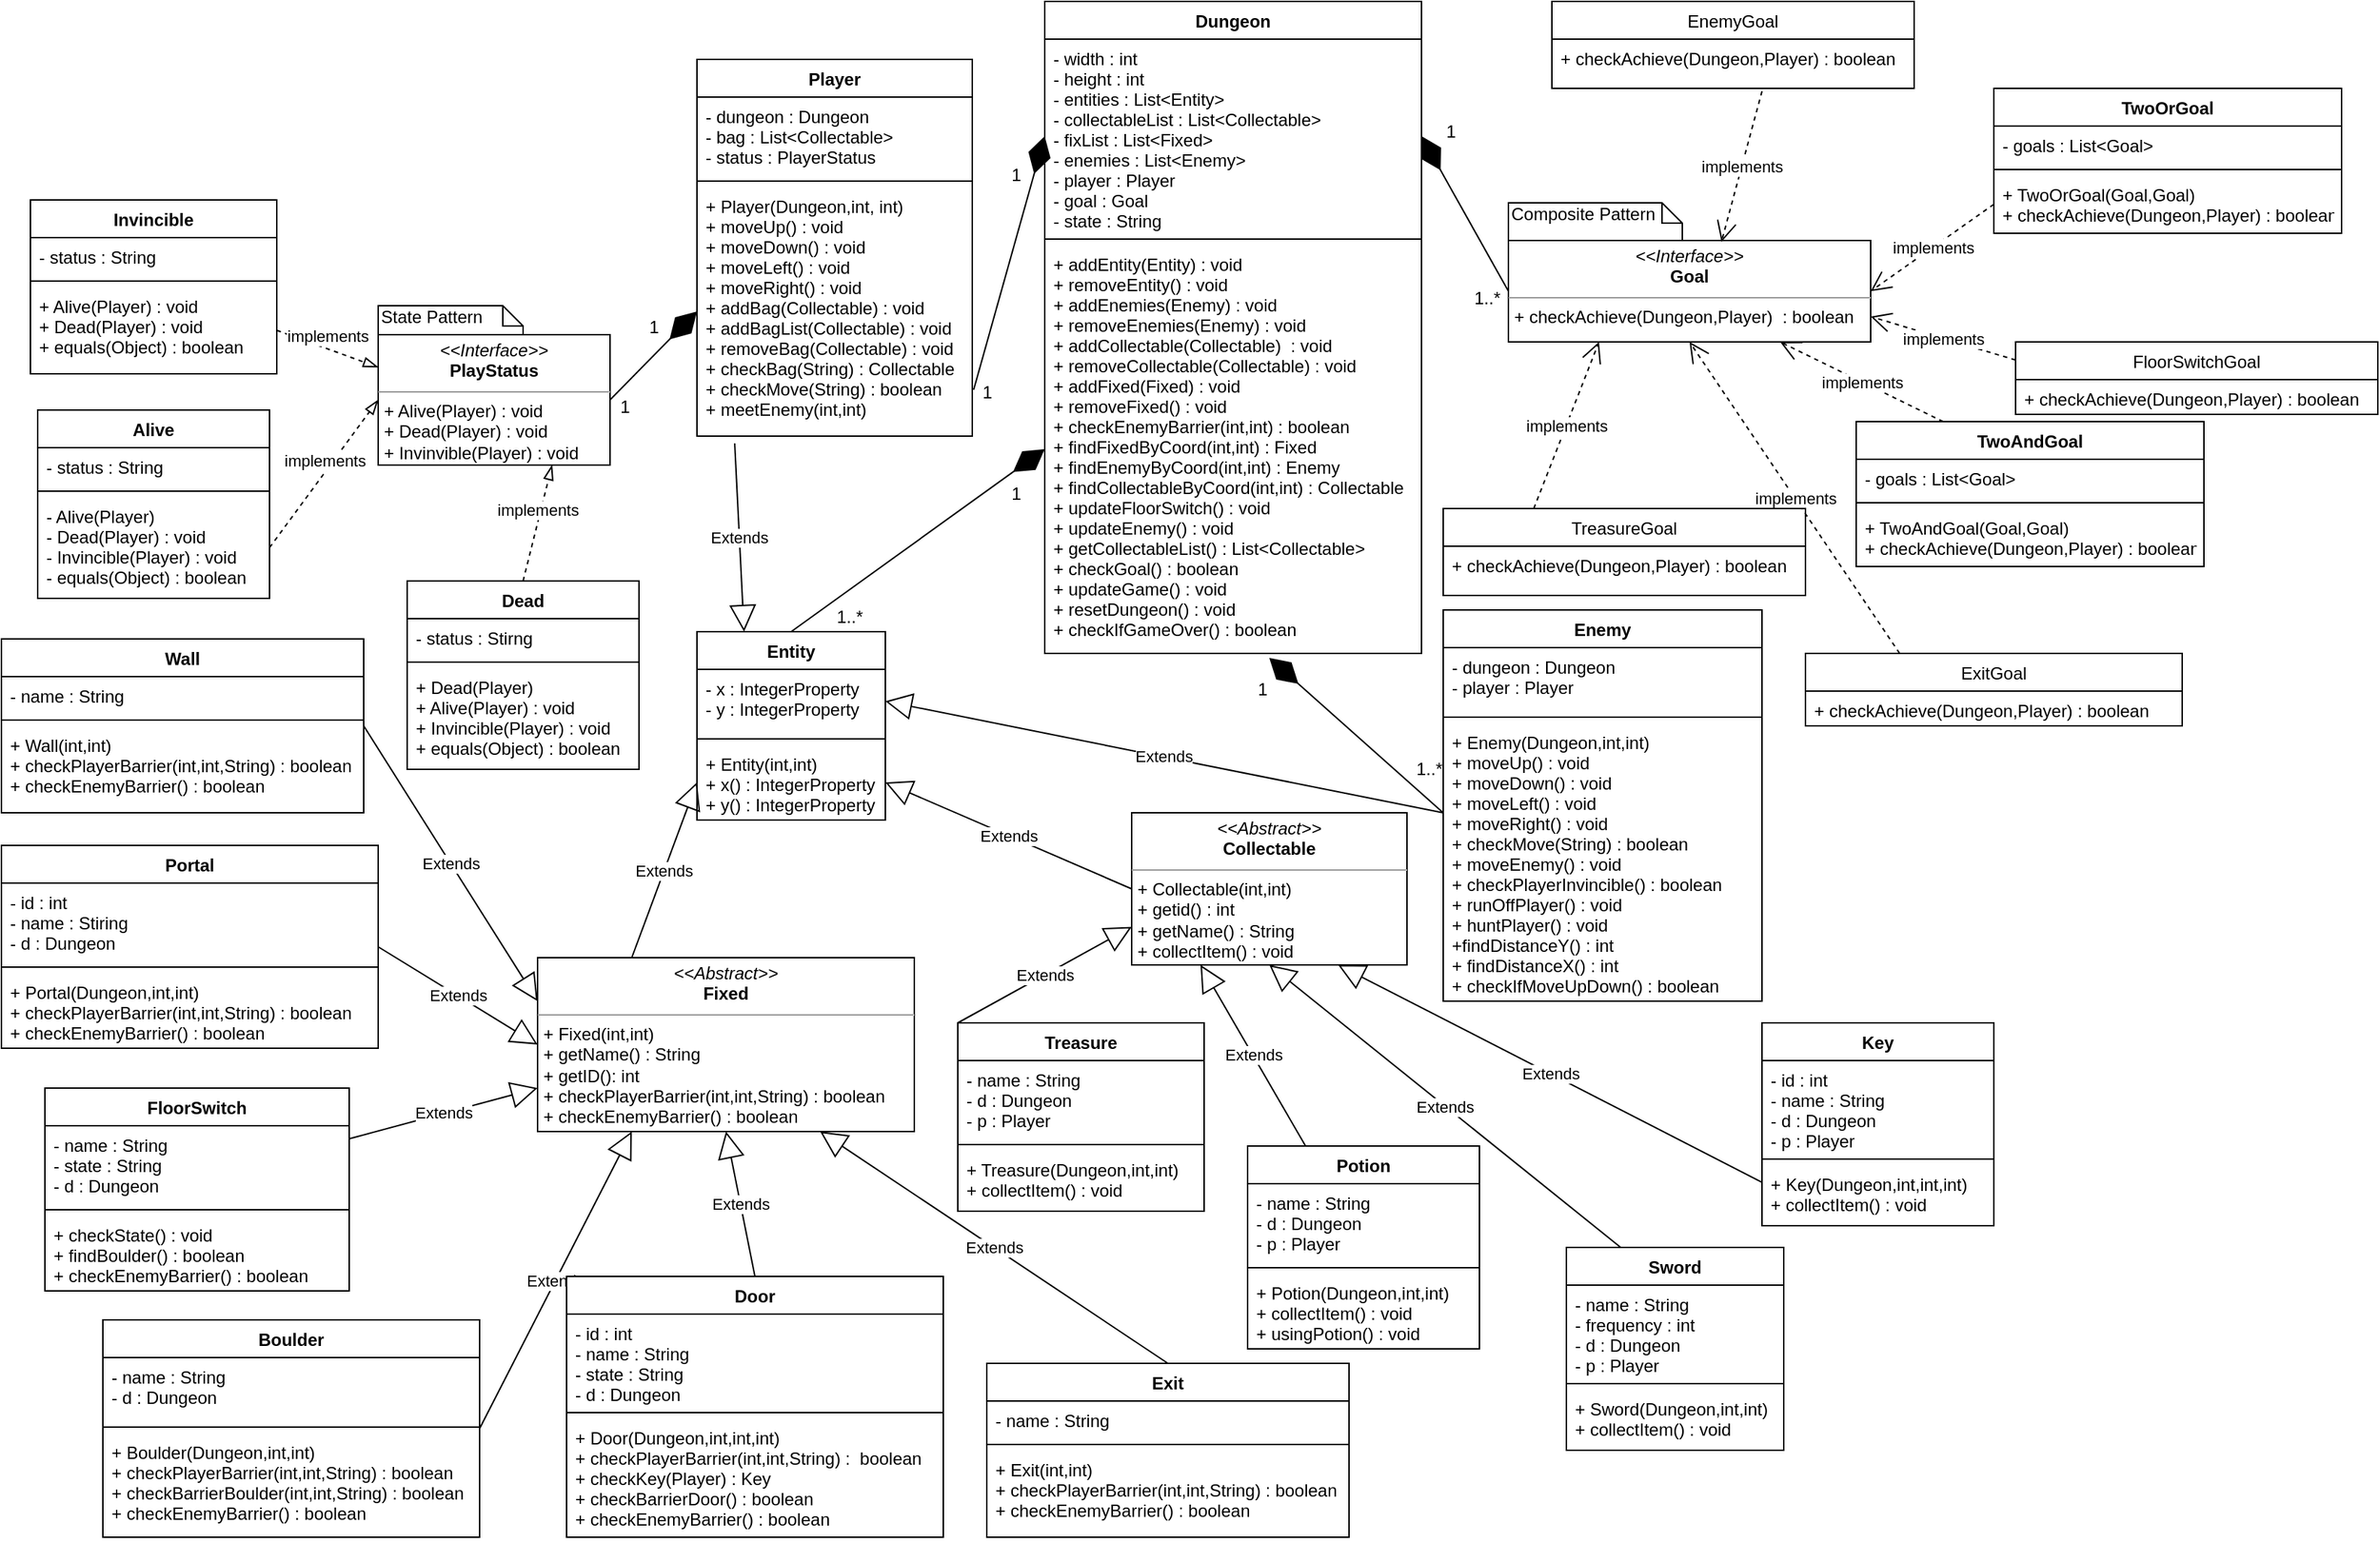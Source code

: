 <mxfile version="13.4.8" type="device"><diagram id="wga8HTRS-rmwBFhNsbyV" name="Page-1"><mxGraphModel dx="1422" dy="745" grid="1" gridSize="10" guides="1" tooltips="1" connect="1" arrows="1" fold="1" page="1" pageScale="1" pageWidth="1654" pageHeight="1169" math="0" shadow="0"><root><mxCell id="0"/><mxCell id="1" parent="0"/><mxCell id="uQ59V1skVvkDM_kCvzeg-5" value="&lt;p style=&quot;margin: 0px ; margin-top: 4px ; text-align: center&quot;&gt;&lt;i&gt;&amp;lt;&amp;lt;Interface&amp;gt;&amp;gt;&lt;/i&gt;&lt;br&gt;&lt;b&gt;PlayStatus&lt;/b&gt;&lt;/p&gt;&lt;hr size=&quot;1&quot;&gt;&lt;p style=&quot;margin: 0px ; margin-left: 4px&quot;&gt;+ Alive(Player) : void&amp;nbsp;&lt;/p&gt;&lt;p style=&quot;margin: 0px ; margin-left: 4px&quot;&gt;+ Dead(Player) : void&lt;/p&gt;&lt;p style=&quot;margin: 0px ; margin-left: 4px&quot;&gt;+ Invinvible(Player) : void&lt;/p&gt;" style="verticalAlign=top;align=left;overflow=fill;fontSize=12;fontFamily=Helvetica;html=1;" parent="1" vertex="1"><mxGeometry x="270" y="300" width="160" height="90" as="geometry"/></mxCell><mxCell id="uQ59V1skVvkDM_kCvzeg-6" value="&lt;p style=&quot;margin: 0px ; margin-top: 4px ; text-align: center&quot;&gt;&lt;i&gt;&amp;lt;&amp;lt;Abstract&amp;gt;&amp;gt;&lt;/i&gt;&lt;br&gt;&lt;b&gt;Fixed&lt;/b&gt;&lt;/p&gt;&lt;hr size=&quot;1&quot;&gt;&lt;p style=&quot;margin: 0px ; margin-left: 4px&quot;&gt;+ Fixed(int,int)&lt;br&gt;+ getName() : String&lt;/p&gt;&lt;p style=&quot;margin: 0px ; margin-left: 4px&quot;&gt;+ getID(): int&amp;nbsp;&lt;/p&gt;&lt;p style=&quot;margin: 0px ; margin-left: 4px&quot;&gt;+ checkPlayerBarrier(int,int,String) : boolean&lt;/p&gt;&lt;p style=&quot;margin: 0px ; margin-left: 4px&quot;&gt;+ checkEnemyBarrier() : boolean&lt;/p&gt;" style="verticalAlign=top;align=left;overflow=fill;fontSize=12;fontFamily=Helvetica;html=1;" parent="1" vertex="1"><mxGeometry x="380" y="730" width="260" height="120" as="geometry"/></mxCell><mxCell id="uQ59V1skVvkDM_kCvzeg-8" value="&lt;p style=&quot;margin: 0px ; margin-top: 4px ; text-align: center&quot;&gt;&lt;i&gt;&amp;lt;&amp;lt;Abstract&amp;gt;&amp;gt;&lt;/i&gt;&lt;br&gt;&lt;b&gt;Collectable&lt;/b&gt;&lt;/p&gt;&lt;hr size=&quot;1&quot;&gt;&lt;p style=&quot;margin: 0px ; margin-left: 4px&quot;&gt;+ Collectable(int,int)&amp;nbsp;&lt;/p&gt;&lt;p style=&quot;margin: 0px ; margin-left: 4px&quot;&gt;+ getid() : int&amp;nbsp;&lt;/p&gt;&lt;p style=&quot;margin: 0px ; margin-left: 4px&quot;&gt;+ getName() : String&lt;/p&gt;&lt;p style=&quot;margin: 0px ; margin-left: 4px&quot;&gt;+ collectItem() : void&lt;/p&gt;" style="verticalAlign=top;align=left;overflow=fill;fontSize=12;fontFamily=Helvetica;html=1;" parent="1" vertex="1"><mxGeometry x="790" y="630" width="190" height="105" as="geometry"/></mxCell><mxCell id="uQ59V1skVvkDM_kCvzeg-70" value="&lt;p style=&quot;margin: 0px ; margin-top: 4px ; text-align: center&quot;&gt;&lt;i&gt;&amp;lt;&amp;lt;Interface&amp;gt;&amp;gt;&lt;/i&gt;&lt;br&gt;&lt;b&gt;Goal&lt;/b&gt;&lt;/p&gt;&lt;hr size=&quot;1&quot;&gt;&lt;p style=&quot;margin: 0px ; margin-left: 4px&quot;&gt;+ checkAchieve(Dungeon,Player)&amp;nbsp; : boolean&lt;br&gt;&lt;/p&gt;" style="verticalAlign=top;align=left;overflow=fill;fontSize=12;fontFamily=Helvetica;html=1;" parent="1" vertex="1"><mxGeometry x="1050" y="235" width="250" height="70" as="geometry"/></mxCell><mxCell id="zWnTrYrnP1M-1yX1LVOP-6" value="Extends" style="endArrow=block;endSize=16;endFill=0;html=1;shadow=0;exitX=0.25;exitY=0;exitDx=0;exitDy=0;entryX=0.5;entryY=1;entryDx=0;entryDy=0;" edge="1" parent="1" source="uQ59V1skVvkDM_kCvzeg-91" target="uQ59V1skVvkDM_kCvzeg-8"><mxGeometry width="160" relative="1" as="geometry"><mxPoint x="1060" y="550" as="sourcePoint"/><mxPoint x="1220" y="550" as="targetPoint"/></mxGeometry></mxCell><mxCell id="zWnTrYrnP1M-1yX1LVOP-7" value="Extends" style="endArrow=block;endSize=16;endFill=0;html=1;shadow=0;exitX=0.25;exitY=0;exitDx=0;exitDy=0;entryX=0.25;entryY=1;entryDx=0;entryDy=0;" edge="1" parent="1" source="uQ59V1skVvkDM_kCvzeg-87" target="uQ59V1skVvkDM_kCvzeg-8"><mxGeometry width="160" relative="1" as="geometry"><mxPoint x="1330" y="628" as="sourcePoint"/><mxPoint x="1140" y="696.25" as="targetPoint"/></mxGeometry></mxCell><mxCell id="zWnTrYrnP1M-1yX1LVOP-9" value="Extends" style="endArrow=block;endSize=16;endFill=0;html=1;shadow=0;exitX=0;exitY=0;exitDx=0;exitDy=0;entryX=0;entryY=0.75;entryDx=0;entryDy=0;" edge="1" parent="1" source="uQ59V1skVvkDM_kCvzeg-95" target="uQ59V1skVvkDM_kCvzeg-8"><mxGeometry width="160" relative="1" as="geometry"><mxPoint x="1340" y="638" as="sourcePoint"/><mxPoint x="1150" y="706.25" as="targetPoint"/></mxGeometry></mxCell><mxCell id="zWnTrYrnP1M-1yX1LVOP-10" value="Extends" style="endArrow=block;endSize=16;endFill=0;html=1;shadow=0;exitX=0;exitY=0.286;exitDx=0;exitDy=0;entryX=0.75;entryY=1;entryDx=0;entryDy=0;exitPerimeter=0;" edge="1" parent="1" source="zWnTrYrnP1M-1yX1LVOP-54" target="uQ59V1skVvkDM_kCvzeg-8"><mxGeometry width="160" relative="1" as="geometry"><mxPoint x="1340" y="846" as="sourcePoint"/><mxPoint x="1160" y="716.25" as="targetPoint"/></mxGeometry></mxCell><mxCell id="zWnTrYrnP1M-1yX1LVOP-11" value="Extends" style="endArrow=block;endSize=16;endFill=0;html=1;shadow=0;exitX=0;exitY=0.5;exitDx=0;exitDy=0;entryX=1;entryY=0.5;entryDx=0;entryDy=0;" edge="1" parent="1" source="uQ59V1skVvkDM_kCvzeg-8" target="uQ59V1skVvkDM_kCvzeg-52"><mxGeometry width="160" relative="1" as="geometry"><mxPoint x="1055" y="668" as="sourcePoint"/><mxPoint x="865" y="736.25" as="targetPoint"/></mxGeometry></mxCell><mxCell id="zWnTrYrnP1M-1yX1LVOP-12" value="Extends" style="endArrow=block;endSize=16;endFill=0;html=1;shadow=0;exitX=1;exitY=0.5;exitDx=0;exitDy=0;entryX=0;entryY=0.25;entryDx=0;entryDy=0;" edge="1" parent="1" source="uQ59V1skVvkDM_kCvzeg-115" target="uQ59V1skVvkDM_kCvzeg-6"><mxGeometry width="160" relative="1" as="geometry"><mxPoint x="600" y="715" as="sourcePoint"/><mxPoint x="410" y="783.25" as="targetPoint"/></mxGeometry></mxCell><mxCell id="zWnTrYrnP1M-1yX1LVOP-13" value="Extends" style="endArrow=block;endSize=16;endFill=0;html=1;shadow=0;exitX=1;exitY=0.5;exitDx=0;exitDy=0;entryX=0;entryY=0.5;entryDx=0;entryDy=0;" edge="1" parent="1" source="uQ59V1skVvkDM_kCvzeg-83" target="uQ59V1skVvkDM_kCvzeg-6"><mxGeometry width="160" relative="1" as="geometry"><mxPoint x="610" y="725" as="sourcePoint"/><mxPoint x="420" y="793.25" as="targetPoint"/></mxGeometry></mxCell><mxCell id="zWnTrYrnP1M-1yX1LVOP-16" value="Extends" style="endArrow=block;endSize=16;endFill=0;html=1;shadow=0;entryX=0;entryY=0.75;entryDx=0;entryDy=0;exitX=1;exitY=0.25;exitDx=0;exitDy=0;" edge="1" parent="1" source="uQ59V1skVvkDM_kCvzeg-61" target="uQ59V1skVvkDM_kCvzeg-6"><mxGeometry width="160" relative="1" as="geometry"><mxPoint x="110" y="957" as="sourcePoint"/><mxPoint x="270" y="957" as="targetPoint"/></mxGeometry></mxCell><mxCell id="zWnTrYrnP1M-1yX1LVOP-18" value="Extends" style="endArrow=block;endSize=16;endFill=0;html=1;shadow=0;entryX=0.25;entryY=1;entryDx=0;entryDy=0;exitX=1;exitY=0.5;exitDx=0;exitDy=0;" edge="1" parent="1" source="uQ59V1skVvkDM_kCvzeg-25" target="uQ59V1skVvkDM_kCvzeg-6"><mxGeometry width="160" relative="1" as="geometry"><mxPoint x="250" y="877" as="sourcePoint"/><mxPoint x="410" y="877" as="targetPoint"/></mxGeometry></mxCell><mxCell id="zWnTrYrnP1M-1yX1LVOP-19" value="Extends" style="endArrow=block;endSize=16;endFill=0;html=1;shadow=0;entryX=0.5;entryY=1;entryDx=0;entryDy=0;exitX=0.5;exitY=0;exitDx=0;exitDy=0;" edge="1" parent="1" source="uQ59V1skVvkDM_kCvzeg-33" target="uQ59V1skVvkDM_kCvzeg-6"><mxGeometry width="160" relative="1" as="geometry"><mxPoint x="390" y="847" as="sourcePoint"/><mxPoint x="550" y="847" as="targetPoint"/></mxGeometry></mxCell><mxCell id="zWnTrYrnP1M-1yX1LVOP-20" value="Extends" style="endArrow=block;endSize=16;endFill=0;html=1;shadow=0;entryX=0;entryY=0.5;entryDx=0;entryDy=0;exitX=0.25;exitY=0;exitDx=0;exitDy=0;" edge="1" parent="1" source="uQ59V1skVvkDM_kCvzeg-6" target="uQ59V1skVvkDM_kCvzeg-52"><mxGeometry width="160" relative="1" as="geometry"><mxPoint x="600" y="900" as="sourcePoint"/><mxPoint x="760" y="900" as="targetPoint"/></mxGeometry></mxCell><mxCell id="zWnTrYrnP1M-1yX1LVOP-21" value="Extends" style="endArrow=block;endSize=16;endFill=0;html=1;shadow=0;entryX=0.25;entryY=0;entryDx=0;entryDy=0;exitX=0.137;exitY=1.029;exitDx=0;exitDy=0;exitPerimeter=0;" edge="1" parent="1" source="zWnTrYrnP1M-1yX1LVOP-48" target="uQ59V1skVvkDM_kCvzeg-49"><mxGeometry width="160" relative="1" as="geometry"><mxPoint x="850" y="288" as="sourcePoint"/><mxPoint x="690" y="922.5" as="targetPoint"/></mxGeometry></mxCell><mxCell id="zWnTrYrnP1M-1yX1LVOP-22" value="Extends" style="endArrow=block;endSize=16;endFill=0;html=1;shadow=0;entryX=1;entryY=0.5;entryDx=0;entryDy=0;exitX=0;exitY=0.323;exitDx=0;exitDy=0;exitPerimeter=0;" edge="1" parent="1" source="uQ59V1skVvkDM_kCvzeg-40" target="uQ59V1skVvkDM_kCvzeg-50"><mxGeometry width="160" relative="1" as="geometry"><mxPoint x="810" y="560" as="sourcePoint"/><mxPoint x="970" y="560" as="targetPoint"/></mxGeometry></mxCell><mxCell id="zWnTrYrnP1M-1yX1LVOP-24" value="Extends" style="endArrow=block;endSize=16;endFill=0;html=1;shadow=0;entryX=0.75;entryY=1;entryDx=0;entryDy=0;exitX=0.5;exitY=0;exitDx=0;exitDy=0;" edge="1" parent="1" source="zWnTrYrnP1M-1yX1LVOP-41" target="uQ59V1skVvkDM_kCvzeg-6"><mxGeometry width="160" relative="1" as="geometry"><mxPoint x="570" y="900" as="sourcePoint"/><mxPoint x="650" y="890" as="targetPoint"/></mxGeometry></mxCell><mxCell id="zWnTrYrnP1M-1yX1LVOP-25" value="" style="endArrow=diamondThin;endFill=1;endSize=24;html=1;shadow=0;entryX=0;entryY=0.5;entryDx=0;entryDy=0;exitX=0.5;exitY=0;exitDx=0;exitDy=0;" edge="1" parent="1" source="uQ59V1skVvkDM_kCvzeg-49" target="uQ59V1skVvkDM_kCvzeg-16"><mxGeometry width="160" relative="1" as="geometry"><mxPoint x="884.54" y="280.304" as="sourcePoint"/><mxPoint x="610" y="540" as="targetPoint"/></mxGeometry></mxCell><mxCell id="zWnTrYrnP1M-1yX1LVOP-27" value="implements" style="html=1;verticalAlign=bottom;endArrow=blockThin;dashed=1;endSize=8;shadow=0;exitX=1;exitY=0.5;exitDx=0;exitDy=0;entryX=0;entryY=0.25;entryDx=0;entryDy=0;endFill=0;" edge="1" parent="1" source="uQ59V1skVvkDM_kCvzeg-74" target="uQ59V1skVvkDM_kCvzeg-5"><mxGeometry relative="1" as="geometry"><mxPoint x="600" y="602" as="sourcePoint"/><mxPoint x="520" y="602" as="targetPoint"/></mxGeometry></mxCell><mxCell id="zWnTrYrnP1M-1yX1LVOP-28" value="implements" style="html=1;verticalAlign=bottom;endArrow=blockThin;dashed=1;endSize=8;shadow=0;entryX=0.75;entryY=1;entryDx=0;entryDy=0;exitX=0.5;exitY=0;exitDx=0;exitDy=0;endFill=0;" edge="1" parent="1" source="uQ59V1skVvkDM_kCvzeg-29" target="uQ59V1skVvkDM_kCvzeg-5"><mxGeometry relative="1" as="geometry"><mxPoint x="500" y="572" as="sourcePoint"/><mxPoint x="520" y="399.5" as="targetPoint"/></mxGeometry></mxCell><mxCell id="zWnTrYrnP1M-1yX1LVOP-29" value="implements" style="html=1;verticalAlign=bottom;endArrow=blockThin;dashed=1;endSize=8;shadow=0;exitX=1;exitY=0.5;exitDx=0;exitDy=0;entryX=0;entryY=0.5;entryDx=0;entryDy=0;endFill=0;" edge="1" parent="1" source="uQ59V1skVvkDM_kCvzeg-20" target="uQ59V1skVvkDM_kCvzeg-5"><mxGeometry relative="1" as="geometry"><mxPoint x="620" y="531" as="sourcePoint"/><mxPoint x="530" y="409.5" as="targetPoint"/></mxGeometry></mxCell><mxCell id="zWnTrYrnP1M-1yX1LVOP-33" value="Composite Pattern" style="shape=note;whiteSpace=wrap;html=1;size=14;verticalAlign=top;align=left;spacingTop=-6;" vertex="1" parent="1"><mxGeometry x="1050" y="209" width="120" height="26" as="geometry"/></mxCell><mxCell id="zWnTrYrnP1M-1yX1LVOP-34" value="State Pattern" style="shape=note;whiteSpace=wrap;html=1;size=14;verticalAlign=top;align=left;spacingTop=-6;" vertex="1" parent="1"><mxGeometry x="270" y="280" width="100" height="20" as="geometry"/></mxCell><mxCell id="zWnTrYrnP1M-1yX1LVOP-35" value="implements" style="endArrow=open;endSize=12;dashed=1;html=1;shadow=0;entryX=0.25;entryY=1;entryDx=0;entryDy=0;exitX=0.25;exitY=0;exitDx=0;exitDy=0;" edge="1" parent="1" source="uQ59V1skVvkDM_kCvzeg-103" target="uQ59V1skVvkDM_kCvzeg-70"><mxGeometry width="160" relative="1" as="geometry"><mxPoint x="990" y="346" as="sourcePoint"/><mxPoint x="1150" y="346" as="targetPoint"/></mxGeometry></mxCell><mxCell id="zWnTrYrnP1M-1yX1LVOP-36" value="implements" style="endArrow=open;endSize=12;dashed=1;html=1;shadow=0;exitX=0.25;exitY=0;exitDx=0;exitDy=0;entryX=0.75;entryY=1;entryDx=0;entryDy=0;" edge="1" parent="1" source="uQ59V1skVvkDM_kCvzeg-107" target="uQ59V1skVvkDM_kCvzeg-70"><mxGeometry width="160" relative="1" as="geometry"><mxPoint x="1212.5" y="406" as="sourcePoint"/><mxPoint x="1390" y="450" as="targetPoint"/></mxGeometry></mxCell><mxCell id="zWnTrYrnP1M-1yX1LVOP-37" value="implements" style="endArrow=open;endSize=12;dashed=1;html=1;shadow=0;entryX=0.588;entryY=0.014;entryDx=0;entryDy=0;exitX=0.58;exitY=1.059;exitDx=0;exitDy=0;exitPerimeter=0;entryPerimeter=0;" edge="1" parent="1" source="uQ59V1skVvkDM_kCvzeg-46" target="uQ59V1skVvkDM_kCvzeg-70"><mxGeometry width="160" relative="1" as="geometry"><mxPoint x="1222.5" y="416" as="sourcePoint"/><mxPoint x="1290" y="318.5" as="targetPoint"/></mxGeometry></mxCell><mxCell id="zWnTrYrnP1M-1yX1LVOP-38" value="implements" style="endArrow=open;endSize=12;dashed=1;html=1;shadow=0;entryX=0.5;entryY=1;entryDx=0;entryDy=0;exitX=0.25;exitY=0;exitDx=0;exitDy=0;" edge="1" parent="1" source="uQ59V1skVvkDM_kCvzeg-57" target="uQ59V1skVvkDM_kCvzeg-70"><mxGeometry width="160" relative="1" as="geometry"><mxPoint x="1232.5" y="426" as="sourcePoint"/><mxPoint x="1300" y="328.5" as="targetPoint"/></mxGeometry></mxCell><mxCell id="zWnTrYrnP1M-1yX1LVOP-39" value="implements" style="endArrow=open;endSize=12;dashed=1;html=1;shadow=0;entryX=1;entryY=0.75;entryDx=0;entryDy=0;exitX=0;exitY=0.25;exitDx=0;exitDy=0;" edge="1" parent="1" source="uQ59V1skVvkDM_kCvzeg-65" target="uQ59V1skVvkDM_kCvzeg-70"><mxGeometry width="160" relative="1" as="geometry"><mxPoint x="1620" y="456" as="sourcePoint"/><mxPoint x="1530" y="326" as="targetPoint"/></mxGeometry></mxCell><mxCell id="zWnTrYrnP1M-1yX1LVOP-40" value="implements" style="endArrow=open;endSize=12;dashed=1;html=1;shadow=0;entryX=1;entryY=0.5;entryDx=0;entryDy=0;exitX=0;exitY=0.5;exitDx=0;exitDy=0;" edge="1" parent="1" source="uQ59V1skVvkDM_kCvzeg-114" target="uQ59V1skVvkDM_kCvzeg-70"><mxGeometry width="160" relative="1" as="geometry"><mxPoint x="1630" y="466" as="sourcePoint"/><mxPoint x="1540" y="336" as="targetPoint"/></mxGeometry></mxCell><mxCell id="zWnTrYrnP1M-1yX1LVOP-49" value="" style="endArrow=diamondThin;endFill=1;endSize=24;html=1;shadow=0;exitX=1;exitY=0.5;exitDx=0;exitDy=0;entryX=0;entryY=0.5;entryDx=0;entryDy=0;" edge="1" parent="1" source="uQ59V1skVvkDM_kCvzeg-5" target="zWnTrYrnP1M-1yX1LVOP-48"><mxGeometry width="160" relative="1" as="geometry"><mxPoint x="590" y="420" as="sourcePoint"/><mxPoint x="750" y="420" as="targetPoint"/></mxGeometry></mxCell><mxCell id="2" value="1" style="text;html=1;align=center;verticalAlign=middle;resizable=0;points=[];autosize=1;" vertex="1" parent="1"><mxGeometry x="430" y="340" width="20" height="20" as="geometry"/></mxCell><mxCell id="zWnTrYrnP1M-1yX1LVOP-50" value="1" style="text;html=1;align=center;verticalAlign=middle;resizable=0;points=[];autosize=1;" vertex="1" parent="1"><mxGeometry x="450" y="285" width="20" height="20" as="geometry"/></mxCell><mxCell id="zWnTrYrnP1M-1yX1LVOP-55" value="1" style="text;html=1;align=center;verticalAlign=middle;resizable=0;points=[];autosize=1;" vertex="1" parent="1"><mxGeometry x="700" y="400" width="20" height="20" as="geometry"/></mxCell><mxCell id="zWnTrYrnP1M-1yX1LVOP-56" value="1..*" style="text;html=1;align=center;verticalAlign=middle;resizable=0;points=[];autosize=1;" vertex="1" parent="1"><mxGeometry x="580" y="485" width="30" height="20" as="geometry"/></mxCell><mxCell id="zWnTrYrnP1M-1yX1LVOP-57" value="" style="endArrow=diamondThin;endFill=1;endSize=24;html=1;shadow=0;exitX=1.005;exitY=0.814;exitDx=0;exitDy=0;exitPerimeter=0;entryX=0;entryY=0.5;entryDx=0;entryDy=0;" edge="1" parent="1" source="zWnTrYrnP1M-1yX1LVOP-48" target="uQ59V1skVvkDM_kCvzeg-14"><mxGeometry width="160" relative="1" as="geometry"><mxPoint x="610" y="250" as="sourcePoint"/><mxPoint x="770" y="250" as="targetPoint"/></mxGeometry></mxCell><mxCell id="zWnTrYrnP1M-1yX1LVOP-58" value="1" style="text;html=1;align=center;verticalAlign=middle;resizable=0;points=[];autosize=1;" vertex="1" parent="1"><mxGeometry x="680" y="330" width="20" height="20" as="geometry"/></mxCell><mxCell id="zWnTrYrnP1M-1yX1LVOP-59" value="1" style="text;html=1;align=center;verticalAlign=middle;resizable=0;points=[];autosize=1;" vertex="1" parent="1"><mxGeometry x="700" y="180" width="20" height="20" as="geometry"/></mxCell><mxCell id="zWnTrYrnP1M-1yX1LVOP-60" value="" style="endArrow=diamondThin;endFill=1;endSize=24;html=1;shadow=0;exitX=0;exitY=0.323;exitDx=0;exitDy=0;exitPerimeter=0;entryX=0.596;entryY=1.011;entryDx=0;entryDy=0;entryPerimeter=0;" edge="1" parent="1" source="uQ59V1skVvkDM_kCvzeg-40" target="uQ59V1skVvkDM_kCvzeg-16"><mxGeometry width="160" relative="1" as="geometry"><mxPoint x="610" y="350" as="sourcePoint"/><mxPoint x="770" y="350" as="targetPoint"/></mxGeometry></mxCell><mxCell id="zWnTrYrnP1M-1yX1LVOP-61" value="1" style="text;html=1;align=center;verticalAlign=middle;resizable=0;points=[];autosize=1;" vertex="1" parent="1"><mxGeometry x="870" y="535" width="20" height="20" as="geometry"/></mxCell><mxCell id="zWnTrYrnP1M-1yX1LVOP-62" value="1..*" style="text;html=1;align=center;verticalAlign=middle;resizable=0;points=[];autosize=1;" vertex="1" parent="1"><mxGeometry x="980" y="590" width="30" height="20" as="geometry"/></mxCell><mxCell id="zWnTrYrnP1M-1yX1LVOP-63" value="" style="endArrow=diamondThin;endFill=1;endSize=24;html=1;shadow=0;exitX=0;exitY=0.5;exitDx=0;exitDy=0;entryX=1;entryY=0.5;entryDx=0;entryDy=0;" edge="1" parent="1" source="uQ59V1skVvkDM_kCvzeg-70" target="uQ59V1skVvkDM_kCvzeg-14"><mxGeometry width="160" relative="1" as="geometry"><mxPoint x="1020" y="350" as="sourcePoint"/><mxPoint x="1180" y="350" as="targetPoint"/></mxGeometry></mxCell><mxCell id="zWnTrYrnP1M-1yX1LVOP-64" value="1" style="text;html=1;align=center;verticalAlign=middle;resizable=0;points=[];autosize=1;" vertex="1" parent="1"><mxGeometry x="1000" y="150" width="20" height="20" as="geometry"/></mxCell><mxCell id="zWnTrYrnP1M-1yX1LVOP-65" value="1..*" style="text;html=1;align=center;verticalAlign=middle;resizable=0;points=[];autosize=1;" vertex="1" parent="1"><mxGeometry x="1020" y="265" width="30" height="20" as="geometry"/></mxCell><mxCell id="uQ59V1skVvkDM_kCvzeg-33" value="Door" style="swimlane;fontStyle=1;align=center;verticalAlign=top;childLayout=stackLayout;horizontal=1;startSize=26;horizontalStack=0;resizeParent=1;resizeParentMax=0;resizeLast=0;collapsible=1;marginBottom=0;" parent="1" vertex="1"><mxGeometry x="400" y="950" width="260" height="180" as="geometry"><mxRectangle x="60" y="722" width="60" height="26" as="alternateBounds"/></mxGeometry></mxCell><mxCell id="uQ59V1skVvkDM_kCvzeg-34" value="- id : int &#10;- name : String&#10;- state : String&#10;- d : Dungeon" style="text;strokeColor=none;fillColor=none;align=left;verticalAlign=top;spacingLeft=4;spacingRight=4;overflow=hidden;rotatable=0;points=[[0,0.5],[1,0.5]];portConstraint=eastwest;" parent="uQ59V1skVvkDM_kCvzeg-33" vertex="1"><mxGeometry y="26" width="260" height="64" as="geometry"/></mxCell><mxCell id="uQ59V1skVvkDM_kCvzeg-35" value="" style="line;strokeWidth=1;fillColor=none;align=left;verticalAlign=middle;spacingTop=-1;spacingLeft=3;spacingRight=3;rotatable=0;labelPosition=right;points=[];portConstraint=eastwest;" parent="uQ59V1skVvkDM_kCvzeg-33" vertex="1"><mxGeometry y="90" width="260" height="8" as="geometry"/></mxCell><mxCell id="uQ59V1skVvkDM_kCvzeg-36" value="+ Door(Dungeon,int,int,int)&#10;+ checkPlayerBarrier(int,int,String) :  boolean&#10;+ checkKey(Player) : Key&#10;+ checkBarrierDoor() : boolean&#10;+ checkEnemyBarrier() : boolean" style="text;strokeColor=none;fillColor=none;align=left;verticalAlign=top;spacingLeft=4;spacingRight=4;overflow=hidden;rotatable=0;points=[[0,0.5],[1,0.5]];portConstraint=eastwest;" parent="uQ59V1skVvkDM_kCvzeg-33" vertex="1"><mxGeometry y="98" width="260" height="82" as="geometry"/></mxCell><mxCell id="zWnTrYrnP1M-1yX1LVOP-41" value="Exit" style="swimlane;fontStyle=1;align=center;verticalAlign=top;childLayout=stackLayout;horizontal=1;startSize=26;horizontalStack=0;resizeParent=1;resizeParentMax=0;resizeLast=0;collapsible=1;marginBottom=0;" vertex="1" parent="1"><mxGeometry x="690" y="1010" width="250" height="120" as="geometry"/></mxCell><mxCell id="zWnTrYrnP1M-1yX1LVOP-42" value="- name : String" style="text;strokeColor=none;fillColor=none;align=left;verticalAlign=top;spacingLeft=4;spacingRight=4;overflow=hidden;rotatable=0;points=[[0,0.5],[1,0.5]];portConstraint=eastwest;" vertex="1" parent="zWnTrYrnP1M-1yX1LVOP-41"><mxGeometry y="26" width="250" height="26" as="geometry"/></mxCell><mxCell id="zWnTrYrnP1M-1yX1LVOP-43" value="" style="line;strokeWidth=1;fillColor=none;align=left;verticalAlign=middle;spacingTop=-1;spacingLeft=3;spacingRight=3;rotatable=0;labelPosition=right;points=[];portConstraint=eastwest;" vertex="1" parent="zWnTrYrnP1M-1yX1LVOP-41"><mxGeometry y="52" width="250" height="8" as="geometry"/></mxCell><mxCell id="zWnTrYrnP1M-1yX1LVOP-44" value="+ Exit(int,int)&#10;+ checkPlayerBarrier(int,int,String) : boolean&#10;+ checkEnemyBarrier() : boolean" style="text;strokeColor=none;fillColor=none;align=left;verticalAlign=top;spacingLeft=4;spacingRight=4;overflow=hidden;rotatable=0;points=[[0,0.5],[1,0.5]];portConstraint=eastwest;" vertex="1" parent="zWnTrYrnP1M-1yX1LVOP-41"><mxGeometry y="60" width="250" height="60" as="geometry"/></mxCell><mxCell id="uQ59V1skVvkDM_kCvzeg-25" value="Boulder" style="swimlane;fontStyle=1;align=center;verticalAlign=top;childLayout=stackLayout;horizontal=1;startSize=26;horizontalStack=0;resizeParent=1;resizeParentMax=0;resizeLast=0;collapsible=1;marginBottom=0;" parent="1" vertex="1"><mxGeometry x="80" y="980" width="260" height="150" as="geometry"><mxRectangle x="10" y="656.5" width="80" height="26" as="alternateBounds"/></mxGeometry></mxCell><mxCell id="uQ59V1skVvkDM_kCvzeg-26" value="- name : String&#10;- d : Dungeon" style="text;strokeColor=none;fillColor=none;align=left;verticalAlign=top;spacingLeft=4;spacingRight=4;overflow=hidden;rotatable=0;points=[[0,0.5],[1,0.5]];portConstraint=eastwest;" parent="uQ59V1skVvkDM_kCvzeg-25" vertex="1"><mxGeometry y="26" width="260" height="44" as="geometry"/></mxCell><mxCell id="uQ59V1skVvkDM_kCvzeg-27" value="" style="line;strokeWidth=1;fillColor=none;align=left;verticalAlign=middle;spacingTop=-1;spacingLeft=3;spacingRight=3;rotatable=0;labelPosition=right;points=[];portConstraint=eastwest;" parent="uQ59V1skVvkDM_kCvzeg-25" vertex="1"><mxGeometry y="70" width="260" height="8" as="geometry"/></mxCell><mxCell id="uQ59V1skVvkDM_kCvzeg-28" value="+ Boulder(Dungeon,int,int)&#10;+ checkPlayerBarrier(int,int,String) : boolean&#10;+ checkBarrierBoulder(int,int,String) : boolean&#10;+ checkEnemyBarrier() : boolean" style="text;strokeColor=none;fillColor=none;align=left;verticalAlign=top;spacingLeft=4;spacingRight=4;overflow=hidden;rotatable=0;points=[[0,0.5],[1,0.5]];portConstraint=eastwest;" parent="uQ59V1skVvkDM_kCvzeg-25" vertex="1"><mxGeometry y="78" width="260" height="72" as="geometry"/></mxCell><mxCell id="uQ59V1skVvkDM_kCvzeg-61" value="FloorSwitch" style="swimlane;fontStyle=1;align=center;verticalAlign=top;childLayout=stackLayout;horizontal=1;startSize=26;horizontalStack=0;resizeParent=1;resizeParentMax=0;resizeLast=0;collapsible=1;marginBottom=0;" parent="1" vertex="1"><mxGeometry x="40" y="820" width="210" height="140" as="geometry"><mxRectangle x="60" y="674" width="100" height="26" as="alternateBounds"/></mxGeometry></mxCell><mxCell id="uQ59V1skVvkDM_kCvzeg-62" value="- name : String &#10;- state : String&#10;- d : Dungeon" style="text;strokeColor=none;fillColor=none;align=left;verticalAlign=top;spacingLeft=4;spacingRight=4;overflow=hidden;rotatable=0;points=[[0,0.5],[1,0.5]];portConstraint=eastwest;" parent="uQ59V1skVvkDM_kCvzeg-61" vertex="1"><mxGeometry y="26" width="210" height="54" as="geometry"/></mxCell><mxCell id="uQ59V1skVvkDM_kCvzeg-63" value="" style="line;strokeWidth=1;fillColor=none;align=left;verticalAlign=middle;spacingTop=-1;spacingLeft=3;spacingRight=3;rotatable=0;labelPosition=right;points=[];portConstraint=eastwest;" parent="uQ59V1skVvkDM_kCvzeg-61" vertex="1"><mxGeometry y="80" width="210" height="8" as="geometry"/></mxCell><mxCell id="uQ59V1skVvkDM_kCvzeg-64" value="+ checkState() : void&#10;+ findBoulder() : boolean&#10;+ checkEnemyBarrier() : boolean" style="text;strokeColor=none;fillColor=none;align=left;verticalAlign=top;spacingLeft=4;spacingRight=4;overflow=hidden;rotatable=0;points=[[0,0.5],[1,0.5]];portConstraint=eastwest;" parent="uQ59V1skVvkDM_kCvzeg-61" vertex="1"><mxGeometry y="88" width="210" height="52" as="geometry"/></mxCell><mxCell id="uQ59V1skVvkDM_kCvzeg-13" value="Dungeon" style="swimlane;fontStyle=1;align=center;verticalAlign=top;childLayout=stackLayout;horizontal=1;startSize=26;horizontalStack=0;resizeParent=1;resizeParentMax=0;resizeLast=0;collapsible=1;marginBottom=0;" parent="1" vertex="1"><mxGeometry x="730" y="70" width="260" height="450" as="geometry"><mxRectangle x="675" y="34" width="80" height="26" as="alternateBounds"/></mxGeometry></mxCell><mxCell id="uQ59V1skVvkDM_kCvzeg-14" value="- width : int&#10;- height : int&#10;- entities : List&lt;Entity&gt;&#10;- collectableList : List&lt;Collectable&gt;&#10;- fixList : List&lt;Fixed&gt; &#10;- enemies : List&lt;Enemy&gt;&#10;- player : Player&#10;- goal : Goal&#10;- state : String&#10;" style="text;strokeColor=none;fillColor=none;align=left;verticalAlign=top;spacingLeft=4;spacingRight=4;overflow=hidden;rotatable=0;points=[[0,0.5],[1,0.5]];portConstraint=eastwest;" parent="uQ59V1skVvkDM_kCvzeg-13" vertex="1"><mxGeometry y="26" width="260" height="134" as="geometry"/></mxCell><mxCell id="uQ59V1skVvkDM_kCvzeg-15" value="" style="line;strokeWidth=1;fillColor=none;align=left;verticalAlign=middle;spacingTop=-1;spacingLeft=3;spacingRight=3;rotatable=0;labelPosition=right;points=[];portConstraint=eastwest;" parent="uQ59V1skVvkDM_kCvzeg-13" vertex="1"><mxGeometry y="160" width="260" height="8" as="geometry"/></mxCell><mxCell id="uQ59V1skVvkDM_kCvzeg-16" value="+ addEntity(Entity) : void &#10;+ removeEntity() : void&#10;+ addEnemies(Enemy) : void&#10;+ removeEnemies(Enemy) : void&#10;+ addCollectable(Collectable)  : void&#10;+ removeCollectable(Collectable) : void&#10;+ addFixed(Fixed) : void&#10;+ removeFixed() : void&#10;+ checkEnemyBarrier(int,int) : boolean&#10;+ findFixedByCoord(int,int) : Fixed&#10;+ findEnemyByCoord(int,int) : Enemy&#10;+ findCollectableByCoord(int,int) : Collectable&#10;+ updateFloorSwitch() : void&#10;+ updateEnemy() : void&#10;+ getCollectableList() : List&lt;Collectable&gt;&#10;+ checkGoal() : boolean&#10;+ updateGame() : void&#10;+ resetDungeon() : void&#10;+ checkIfGameOver() : boolean" style="text;strokeColor=none;fillColor=none;align=left;verticalAlign=top;spacingLeft=4;spacingRight=4;overflow=hidden;rotatable=0;points=[[0,0.5],[1,0.5]];portConstraint=eastwest;" parent="uQ59V1skVvkDM_kCvzeg-13" vertex="1"><mxGeometry y="168" width="260" height="282" as="geometry"/></mxCell><mxCell id="uQ59V1skVvkDM_kCvzeg-45" value="EnemyGoal" style="swimlane;fontStyle=0;childLayout=stackLayout;horizontal=1;startSize=26;fillColor=none;horizontalStack=0;resizeParent=1;resizeParentMax=0;resizeLast=0;collapsible=1;marginBottom=0;" parent="1" vertex="1"><mxGeometry x="1080" y="70" width="250" height="60" as="geometry"><mxRectangle x="1480" y="286" width="100" height="26" as="alternateBounds"/></mxGeometry></mxCell><mxCell id="uQ59V1skVvkDM_kCvzeg-46" value="+ checkAchieve(Dungeon,Player) : boolean" style="text;strokeColor=none;fillColor=none;align=left;verticalAlign=top;spacingLeft=4;spacingRight=4;overflow=hidden;rotatable=0;points=[[0,0.5],[1,0.5]];portConstraint=eastwest;" parent="uQ59V1skVvkDM_kCvzeg-45" vertex="1"><mxGeometry y="26" width="250" height="34" as="geometry"/></mxCell><mxCell id="uQ59V1skVvkDM_kCvzeg-115" value="Wall" style="swimlane;fontStyle=1;align=center;verticalAlign=top;childLayout=stackLayout;horizontal=1;startSize=26;horizontalStack=0;resizeParent=1;resizeParentMax=0;resizeLast=0;collapsible=1;marginBottom=0;" parent="1" vertex="1"><mxGeometry x="10" y="510" width="250" height="120" as="geometry"><mxRectangle x="35" y="340" width="60" height="26" as="alternateBounds"/></mxGeometry></mxCell><mxCell id="uQ59V1skVvkDM_kCvzeg-116" value="- name : String" style="text;strokeColor=none;fillColor=none;align=left;verticalAlign=top;spacingLeft=4;spacingRight=4;overflow=hidden;rotatable=0;points=[[0,0.5],[1,0.5]];portConstraint=eastwest;" parent="uQ59V1skVvkDM_kCvzeg-115" vertex="1"><mxGeometry y="26" width="250" height="26" as="geometry"/></mxCell><mxCell id="uQ59V1skVvkDM_kCvzeg-117" value="" style="line;strokeWidth=1;fillColor=none;align=left;verticalAlign=middle;spacingTop=-1;spacingLeft=3;spacingRight=3;rotatable=0;labelPosition=right;points=[];portConstraint=eastwest;" parent="uQ59V1skVvkDM_kCvzeg-115" vertex="1"><mxGeometry y="52" width="250" height="8" as="geometry"/></mxCell><mxCell id="uQ59V1skVvkDM_kCvzeg-118" value="+ Wall(int,int)&#10;+ checkPlayerBarrier(int,int,String) : boolean&#10;+ checkEnemyBarrier() : boolean" style="text;strokeColor=none;fillColor=none;align=left;verticalAlign=top;spacingLeft=4;spacingRight=4;overflow=hidden;rotatable=0;points=[[0,0.5],[1,0.5]];portConstraint=eastwest;" parent="uQ59V1skVvkDM_kCvzeg-115" vertex="1"><mxGeometry y="60" width="250" height="60" as="geometry"/></mxCell><mxCell id="zWnTrYrnP1M-1yX1LVOP-45" value="Player" style="swimlane;fontStyle=1;align=center;verticalAlign=top;childLayout=stackLayout;horizontal=1;startSize=26;horizontalStack=0;resizeParent=1;resizeParentMax=0;resizeLast=0;collapsible=1;marginBottom=0;" vertex="1" parent="1"><mxGeometry x="490" y="110" width="190" height="260" as="geometry"/></mxCell><mxCell id="zWnTrYrnP1M-1yX1LVOP-46" value="- dungeon : Dungeon&#10;- bag : List&lt;Collectable&gt;&#10;- status : PlayerStatus" style="text;strokeColor=none;fillColor=none;align=left;verticalAlign=top;spacingLeft=4;spacingRight=4;overflow=hidden;rotatable=0;points=[[0,0.5],[1,0.5]];portConstraint=eastwest;" vertex="1" parent="zWnTrYrnP1M-1yX1LVOP-45"><mxGeometry y="26" width="190" height="54" as="geometry"/></mxCell><mxCell id="zWnTrYrnP1M-1yX1LVOP-47" value="" style="line;strokeWidth=1;fillColor=none;align=left;verticalAlign=middle;spacingTop=-1;spacingLeft=3;spacingRight=3;rotatable=0;labelPosition=right;points=[];portConstraint=eastwest;" vertex="1" parent="zWnTrYrnP1M-1yX1LVOP-45"><mxGeometry y="80" width="190" height="8" as="geometry"/></mxCell><mxCell id="zWnTrYrnP1M-1yX1LVOP-48" value="+ Player(Dungeon,int, int)&#10;+ moveUp() : void&#10;+ moveDown() : void&#10;+ moveLeft() : void&#10;+ moveRight() : void&#10;+ addBag(Collectable) : void&#10;+ addBagList(Collectable) : void&#10;+ removeBag(Collectable) : void&#10;+ checkBag(String) : Collectable&#10;+ checkMove(String) : boolean&#10;+ meetEnemy(int,int) " style="text;strokeColor=none;fillColor=none;align=left;verticalAlign=top;spacingLeft=4;spacingRight=4;overflow=hidden;rotatable=0;points=[[0,0.5],[1,0.5]];portConstraint=eastwest;" vertex="1" parent="zWnTrYrnP1M-1yX1LVOP-45"><mxGeometry y="88" width="190" height="172" as="geometry"/></mxCell><mxCell id="uQ59V1skVvkDM_kCvzeg-71" value="Invincible" style="swimlane;fontStyle=1;align=center;verticalAlign=top;childLayout=stackLayout;horizontal=1;startSize=26;horizontalStack=0;resizeParent=1;resizeParentMax=0;resizeLast=0;collapsible=1;marginBottom=0;" parent="1" vertex="1"><mxGeometry x="30" y="207" width="170" height="120" as="geometry"><mxRectangle x="520" y="338" width="90" height="26" as="alternateBounds"/></mxGeometry></mxCell><mxCell id="uQ59V1skVvkDM_kCvzeg-72" value="- status : String" style="text;strokeColor=none;fillColor=none;align=left;verticalAlign=top;spacingLeft=4;spacingRight=4;overflow=hidden;rotatable=0;points=[[0,0.5],[1,0.5]];portConstraint=eastwest;" parent="uQ59V1skVvkDM_kCvzeg-71" vertex="1"><mxGeometry y="26" width="170" height="26" as="geometry"/></mxCell><mxCell id="uQ59V1skVvkDM_kCvzeg-73" value="" style="line;strokeWidth=1;fillColor=none;align=left;verticalAlign=middle;spacingTop=-1;spacingLeft=3;spacingRight=3;rotatable=0;labelPosition=right;points=[];portConstraint=eastwest;" parent="uQ59V1skVvkDM_kCvzeg-71" vertex="1"><mxGeometry y="52" width="170" height="8" as="geometry"/></mxCell><mxCell id="uQ59V1skVvkDM_kCvzeg-74" value="+ Alive(Player) : void&#10;+ Dead(Player) : void&#10;+ equals(Object) : boolean" style="text;strokeColor=none;fillColor=none;align=left;verticalAlign=top;spacingLeft=4;spacingRight=4;overflow=hidden;rotatable=0;points=[[0,0.5],[1,0.5]];portConstraint=eastwest;" parent="uQ59V1skVvkDM_kCvzeg-71" vertex="1"><mxGeometry y="60" width="170" height="60" as="geometry"/></mxCell><mxCell id="uQ59V1skVvkDM_kCvzeg-17" value="Alive" style="swimlane;fontStyle=1;align=center;verticalAlign=top;childLayout=stackLayout;horizontal=1;startSize=26;horizontalStack=0;resizeParent=1;resizeParentMax=0;resizeLast=0;collapsible=1;marginBottom=0;" parent="1" vertex="1"><mxGeometry x="35" y="352" width="160" height="130" as="geometry"><mxRectangle y="172" width="60" height="26" as="alternateBounds"/></mxGeometry></mxCell><mxCell id="uQ59V1skVvkDM_kCvzeg-18" value="- status : String" style="text;strokeColor=none;fillColor=none;align=left;verticalAlign=top;spacingLeft=4;spacingRight=4;overflow=hidden;rotatable=0;points=[[0,0.5],[1,0.5]];portConstraint=eastwest;" parent="uQ59V1skVvkDM_kCvzeg-17" vertex="1"><mxGeometry y="26" width="160" height="26" as="geometry"/></mxCell><mxCell id="uQ59V1skVvkDM_kCvzeg-19" value="" style="line;strokeWidth=1;fillColor=none;align=left;verticalAlign=middle;spacingTop=-1;spacingLeft=3;spacingRight=3;rotatable=0;labelPosition=right;points=[];portConstraint=eastwest;" parent="uQ59V1skVvkDM_kCvzeg-17" vertex="1"><mxGeometry y="52" width="160" height="8" as="geometry"/></mxCell><mxCell id="uQ59V1skVvkDM_kCvzeg-20" value="- Alive(Player)&#10;- Dead(Player) : void&#10;- Invincible(Player) : void&#10;- equals(Object) : boolean " style="text;strokeColor=none;fillColor=none;align=left;verticalAlign=top;spacingLeft=4;spacingRight=4;overflow=hidden;rotatable=0;points=[[0,0.5],[1,0.5]];portConstraint=eastwest;" parent="uQ59V1skVvkDM_kCvzeg-17" vertex="1"><mxGeometry y="60" width="160" height="70" as="geometry"/></mxCell><mxCell id="uQ59V1skVvkDM_kCvzeg-29" value="Dead" style="swimlane;fontStyle=1;align=center;verticalAlign=top;childLayout=stackLayout;horizontal=1;startSize=26;horizontalStack=0;resizeParent=1;resizeParentMax=0;resizeLast=0;collapsible=1;marginBottom=0;" parent="1" vertex="1"><mxGeometry x="290" y="470" width="160" height="130" as="geometry"><mxRectangle x="390" y="380" width="60" height="26" as="alternateBounds"/></mxGeometry></mxCell><mxCell id="uQ59V1skVvkDM_kCvzeg-30" value="- status : Stirng" style="text;strokeColor=none;fillColor=none;align=left;verticalAlign=top;spacingLeft=4;spacingRight=4;overflow=hidden;rotatable=0;points=[[0,0.5],[1,0.5]];portConstraint=eastwest;" parent="uQ59V1skVvkDM_kCvzeg-29" vertex="1"><mxGeometry y="26" width="160" height="26" as="geometry"/></mxCell><mxCell id="uQ59V1skVvkDM_kCvzeg-31" value="" style="line;strokeWidth=1;fillColor=none;align=left;verticalAlign=middle;spacingTop=-1;spacingLeft=3;spacingRight=3;rotatable=0;labelPosition=right;points=[];portConstraint=eastwest;" parent="uQ59V1skVvkDM_kCvzeg-29" vertex="1"><mxGeometry y="52" width="160" height="8" as="geometry"/></mxCell><mxCell id="uQ59V1skVvkDM_kCvzeg-32" value="+ Dead(Player) &#10;+ Alive(Player) : void&#10;+ Invincible(Player) : void&#10;+ equals(Object) : boolean" style="text;strokeColor=none;fillColor=none;align=left;verticalAlign=top;spacingLeft=4;spacingRight=4;overflow=hidden;rotatable=0;points=[[0,0.5],[1,0.5]];portConstraint=eastwest;" parent="uQ59V1skVvkDM_kCvzeg-29" vertex="1"><mxGeometry y="60" width="160" height="70" as="geometry"/></mxCell><mxCell id="uQ59V1skVvkDM_kCvzeg-49" value="Entity" style="swimlane;fontStyle=1;align=center;verticalAlign=top;childLayout=stackLayout;horizontal=1;startSize=26;horizontalStack=0;resizeParent=1;resizeParentMax=0;resizeLast=0;collapsible=1;marginBottom=0;" parent="1" vertex="1"><mxGeometry x="490" y="505" width="130" height="130" as="geometry"><mxRectangle x="690" y="471" width="70" height="26" as="alternateBounds"/></mxGeometry></mxCell><mxCell id="uQ59V1skVvkDM_kCvzeg-50" value="- x : IntegerProperty&#10;- y : IntegerProperty" style="text;strokeColor=none;fillColor=none;align=left;verticalAlign=top;spacingLeft=4;spacingRight=4;overflow=hidden;rotatable=0;points=[[0,0.5],[1,0.5]];portConstraint=eastwest;" parent="uQ59V1skVvkDM_kCvzeg-49" vertex="1"><mxGeometry y="26" width="130" height="44" as="geometry"/></mxCell><mxCell id="uQ59V1skVvkDM_kCvzeg-51" value="" style="line;strokeWidth=1;fillColor=none;align=left;verticalAlign=middle;spacingTop=-1;spacingLeft=3;spacingRight=3;rotatable=0;labelPosition=right;points=[];portConstraint=eastwest;" parent="uQ59V1skVvkDM_kCvzeg-49" vertex="1"><mxGeometry y="70" width="130" height="8" as="geometry"/></mxCell><mxCell id="uQ59V1skVvkDM_kCvzeg-52" value="+ Entity(int,int) &#10;+ x() : IntegerProperty&#10;+ y() : IntegerProperty" style="text;strokeColor=none;fillColor=none;align=left;verticalAlign=top;spacingLeft=4;spacingRight=4;overflow=hidden;rotatable=0;points=[[0,0.5],[1,0.5]];portConstraint=eastwest;" parent="uQ59V1skVvkDM_kCvzeg-49" vertex="1"><mxGeometry y="78" width="130" height="52" as="geometry"/></mxCell><mxCell id="uQ59V1skVvkDM_kCvzeg-95" value="Treasure" style="swimlane;fontStyle=1;align=center;verticalAlign=top;childLayout=stackLayout;horizontal=1;startSize=26;horizontalStack=0;resizeParent=1;resizeParentMax=0;resizeLast=0;collapsible=1;marginBottom=0;" parent="1" vertex="1"><mxGeometry x="670" y="775" width="170" height="130" as="geometry"><mxRectangle x="970" y="940" width="80" height="26" as="alternateBounds"/></mxGeometry></mxCell><mxCell id="uQ59V1skVvkDM_kCvzeg-96" value="- name : String&#10;- d : Dungeon&#10;- p : Player" style="text;strokeColor=none;fillColor=none;align=left;verticalAlign=top;spacingLeft=4;spacingRight=4;overflow=hidden;rotatable=0;points=[[0,0.5],[1,0.5]];portConstraint=eastwest;" parent="uQ59V1skVvkDM_kCvzeg-95" vertex="1"><mxGeometry y="26" width="170" height="54" as="geometry"/></mxCell><mxCell id="uQ59V1skVvkDM_kCvzeg-97" value="" style="line;strokeWidth=1;fillColor=none;align=left;verticalAlign=middle;spacingTop=-1;spacingLeft=3;spacingRight=3;rotatable=0;labelPosition=right;points=[];portConstraint=eastwest;" parent="uQ59V1skVvkDM_kCvzeg-95" vertex="1"><mxGeometry y="80" width="170" height="8" as="geometry"/></mxCell><mxCell id="uQ59V1skVvkDM_kCvzeg-98" value="+ Treasure(Dungeon,int,int)&#10;+ collectItem() : void" style="text;strokeColor=none;fillColor=none;align=left;verticalAlign=top;spacingLeft=4;spacingRight=4;overflow=hidden;rotatable=0;points=[[0,0.5],[1,0.5]];portConstraint=eastwest;" parent="uQ59V1skVvkDM_kCvzeg-95" vertex="1"><mxGeometry y="88" width="170" height="42" as="geometry"/></mxCell><mxCell id="uQ59V1skVvkDM_kCvzeg-57" value="ExitGoal" style="swimlane;fontStyle=0;childLayout=stackLayout;horizontal=1;startSize=26;fillColor=none;horizontalStack=0;resizeParent=1;resizeParentMax=0;resizeLast=0;collapsible=1;marginBottom=0;" parent="1" vertex="1"><mxGeometry x="1255" y="520" width="260" height="50" as="geometry"><mxRectangle x="1570" y="424" width="80" height="26" as="alternateBounds"/></mxGeometry></mxCell><mxCell id="uQ59V1skVvkDM_kCvzeg-58" value="+ checkAchieve(Dungeon,Player) : boolean" style="text;strokeColor=none;fillColor=none;align=left;verticalAlign=top;spacingLeft=4;spacingRight=4;overflow=hidden;rotatable=0;points=[[0,0.5],[1,0.5]];portConstraint=eastwest;" parent="uQ59V1skVvkDM_kCvzeg-57" vertex="1"><mxGeometry y="26" width="260" height="24" as="geometry"/></mxCell><mxCell id="uQ59V1skVvkDM_kCvzeg-103" value="TreasureGoal" style="swimlane;fontStyle=0;childLayout=stackLayout;horizontal=1;startSize=26;fillColor=none;horizontalStack=0;resizeParent=1;resizeParentMax=0;resizeLast=0;collapsible=1;marginBottom=0;" parent="1" vertex="1"><mxGeometry x="1005" y="420" width="250" height="60" as="geometry"><mxRectangle x="1230" y="330" width="110" height="26" as="alternateBounds"/></mxGeometry></mxCell><mxCell id="uQ59V1skVvkDM_kCvzeg-104" value="+ checkAchieve(Dungeon,Player) : boolean" style="text;strokeColor=none;fillColor=none;align=left;verticalAlign=top;spacingLeft=4;spacingRight=4;overflow=hidden;rotatable=0;points=[[0,0.5],[1,0.5]];portConstraint=eastwest;" parent="uQ59V1skVvkDM_kCvzeg-103" vertex="1"><mxGeometry y="26" width="250" height="34" as="geometry"/></mxCell><mxCell id="uQ59V1skVvkDM_kCvzeg-37" value="Enemy" style="swimlane;fontStyle=1;align=center;verticalAlign=top;childLayout=stackLayout;horizontal=1;startSize=26;horizontalStack=0;resizeParent=1;resizeParentMax=0;resizeLast=0;collapsible=1;marginBottom=0;" parent="1" vertex="1"><mxGeometry x="1005" y="490" width="220" height="270" as="geometry"><mxRectangle x="900" y="340" width="70" height="26" as="alternateBounds"/></mxGeometry></mxCell><mxCell id="uQ59V1skVvkDM_kCvzeg-38" value="- dungeon : Dungeon&#10;- player : Player" style="text;strokeColor=none;fillColor=none;align=left;verticalAlign=top;spacingLeft=4;spacingRight=4;overflow=hidden;rotatable=0;points=[[0,0.5],[1,0.5]];portConstraint=eastwest;" parent="uQ59V1skVvkDM_kCvzeg-37" vertex="1"><mxGeometry y="26" width="220" height="44" as="geometry"/></mxCell><mxCell id="uQ59V1skVvkDM_kCvzeg-39" value="" style="line;strokeWidth=1;fillColor=none;align=left;verticalAlign=middle;spacingTop=-1;spacingLeft=3;spacingRight=3;rotatable=0;labelPosition=right;points=[];portConstraint=eastwest;" parent="uQ59V1skVvkDM_kCvzeg-37" vertex="1"><mxGeometry y="70" width="220" height="8" as="geometry"/></mxCell><mxCell id="uQ59V1skVvkDM_kCvzeg-40" value="+ Enemy(Dungeon,int,int)&#10;+ moveUp() : void&#10;+ moveDown() : void&#10;+ moveLeft() : void&#10;+ moveRight() : void&#10;+ checkMove(String) : boolean&#10;+ moveEnemy() : void  &#10;+ checkPlayerInvincible() : boolean&#10;+ runOffPlayer() : void&#10;+ huntPlayer() : void&#10;+findDistanceY() : int&#10;+ findDistanceX() : int &#10;+ checkIfMoveUpDown() : boolean" style="text;strokeColor=none;fillColor=none;align=left;verticalAlign=top;spacingLeft=4;spacingRight=4;overflow=hidden;rotatable=0;points=[[0,0.5],[1,0.5]];portConstraint=eastwest;" parent="uQ59V1skVvkDM_kCvzeg-37" vertex="1"><mxGeometry y="78" width="220" height="192" as="geometry"/></mxCell><mxCell id="uQ59V1skVvkDM_kCvzeg-107" value="TwoAndGoal" style="swimlane;fontStyle=1;align=center;verticalAlign=top;childLayout=stackLayout;horizontal=1;startSize=26;horizontalStack=0;resizeParent=1;resizeParentMax=0;resizeLast=0;collapsible=1;marginBottom=0;" parent="1" vertex="1"><mxGeometry x="1290" y="360" width="240" height="100" as="geometry"><mxRectangle x="1400" y="360" width="110" height="26" as="alternateBounds"/></mxGeometry></mxCell><mxCell id="uQ59V1skVvkDM_kCvzeg-108" value="- goals : List&lt;Goal&gt;" style="text;strokeColor=none;fillColor=none;align=left;verticalAlign=top;spacingLeft=4;spacingRight=4;overflow=hidden;rotatable=0;points=[[0,0.5],[1,0.5]];portConstraint=eastwest;" parent="uQ59V1skVvkDM_kCvzeg-107" vertex="1"><mxGeometry y="26" width="240" height="26" as="geometry"/></mxCell><mxCell id="uQ59V1skVvkDM_kCvzeg-109" value="" style="line;strokeWidth=1;fillColor=none;align=left;verticalAlign=middle;spacingTop=-1;spacingLeft=3;spacingRight=3;rotatable=0;labelPosition=right;points=[];portConstraint=eastwest;" parent="uQ59V1skVvkDM_kCvzeg-107" vertex="1"><mxGeometry y="52" width="240" height="8" as="geometry"/></mxCell><mxCell id="uQ59V1skVvkDM_kCvzeg-110" value="+ TwoAndGoal(Goal,Goal)&#10;+ checkAchieve(Dungeon,Player) : boolean" style="text;strokeColor=none;fillColor=none;align=left;verticalAlign=top;spacingLeft=4;spacingRight=4;overflow=hidden;rotatable=0;points=[[0,0.5],[1,0.5]];portConstraint=eastwest;" parent="uQ59V1skVvkDM_kCvzeg-107" vertex="1"><mxGeometry y="60" width="240" height="40" as="geometry"/></mxCell><mxCell id="uQ59V1skVvkDM_kCvzeg-65" value="FloorSwitchGoal" style="swimlane;fontStyle=0;childLayout=stackLayout;horizontal=1;startSize=26;fillColor=none;horizontalStack=0;resizeParent=1;resizeParentMax=0;resizeLast=0;collapsible=1;marginBottom=0;" parent="1" vertex="1"><mxGeometry x="1400" y="305" width="250" height="50" as="geometry"><mxRectangle x="1610" y="146" width="120" height="26" as="alternateBounds"/></mxGeometry></mxCell><mxCell id="uQ59V1skVvkDM_kCvzeg-66" value="+ checkAchieve(Dungeon,Player) : boolean" style="text;strokeColor=none;fillColor=none;align=left;verticalAlign=top;spacingLeft=4;spacingRight=4;overflow=hidden;rotatable=0;points=[[0,0.5],[1,0.5]];portConstraint=eastwest;" parent="uQ59V1skVvkDM_kCvzeg-65" vertex="1"><mxGeometry y="26" width="250" height="24" as="geometry"/></mxCell><mxCell id="uQ59V1skVvkDM_kCvzeg-111" value="TwoOrGoal" style="swimlane;fontStyle=1;align=center;verticalAlign=top;childLayout=stackLayout;horizontal=1;startSize=26;horizontalStack=0;resizeParent=1;resizeParentMax=0;resizeLast=0;collapsible=1;marginBottom=0;" parent="1" vertex="1"><mxGeometry x="1385" y="130" width="240" height="100" as="geometry"><mxRectangle x="1610" y="60" width="110" height="26" as="alternateBounds"/></mxGeometry></mxCell><mxCell id="uQ59V1skVvkDM_kCvzeg-112" value="- goals : List&lt;Goal&gt;" style="text;strokeColor=none;fillColor=none;align=left;verticalAlign=top;spacingLeft=4;spacingRight=4;overflow=hidden;rotatable=0;points=[[0,0.5],[1,0.5]];portConstraint=eastwest;" parent="uQ59V1skVvkDM_kCvzeg-111" vertex="1"><mxGeometry y="26" width="240" height="26" as="geometry"/></mxCell><mxCell id="uQ59V1skVvkDM_kCvzeg-113" value="" style="line;strokeWidth=1;fillColor=none;align=left;verticalAlign=middle;spacingTop=-1;spacingLeft=3;spacingRight=3;rotatable=0;labelPosition=right;points=[];portConstraint=eastwest;" parent="uQ59V1skVvkDM_kCvzeg-111" vertex="1"><mxGeometry y="52" width="240" height="8" as="geometry"/></mxCell><mxCell id="uQ59V1skVvkDM_kCvzeg-114" value="+ TwoOrGoal(Goal,Goal)&#10;+ checkAchieve(Dungeon,Player) : boolean" style="text;strokeColor=none;fillColor=none;align=left;verticalAlign=top;spacingLeft=4;spacingRight=4;overflow=hidden;rotatable=0;points=[[0,0.5],[1,0.5]];portConstraint=eastwest;" parent="uQ59V1skVvkDM_kCvzeg-111" vertex="1"><mxGeometry y="60" width="240" height="40" as="geometry"/></mxCell><mxCell id="zWnTrYrnP1M-1yX1LVOP-51" value="Key" style="swimlane;fontStyle=1;align=center;verticalAlign=top;childLayout=stackLayout;horizontal=1;startSize=26;horizontalStack=0;resizeParent=1;resizeParentMax=0;resizeLast=0;collapsible=1;marginBottom=0;" vertex="1" parent="1"><mxGeometry x="1225" y="775" width="160" height="140" as="geometry"/></mxCell><mxCell id="zWnTrYrnP1M-1yX1LVOP-52" value="- id : int&#10;- name : String&#10;- d : Dungeon&#10;- p : Player" style="text;strokeColor=none;fillColor=none;align=left;verticalAlign=top;spacingLeft=4;spacingRight=4;overflow=hidden;rotatable=0;points=[[0,0.5],[1,0.5]];portConstraint=eastwest;" vertex="1" parent="zWnTrYrnP1M-1yX1LVOP-51"><mxGeometry y="26" width="160" height="64" as="geometry"/></mxCell><mxCell id="zWnTrYrnP1M-1yX1LVOP-53" value="" style="line;strokeWidth=1;fillColor=none;align=left;verticalAlign=middle;spacingTop=-1;spacingLeft=3;spacingRight=3;rotatable=0;labelPosition=right;points=[];portConstraint=eastwest;" vertex="1" parent="zWnTrYrnP1M-1yX1LVOP-51"><mxGeometry y="90" width="160" height="8" as="geometry"/></mxCell><mxCell id="zWnTrYrnP1M-1yX1LVOP-54" value="+ Key(Dungeon,int,int,int) &#10;+ collectItem() : void" style="text;strokeColor=none;fillColor=none;align=left;verticalAlign=top;spacingLeft=4;spacingRight=4;overflow=hidden;rotatable=0;points=[[0,0.5],[1,0.5]];portConstraint=eastwest;" vertex="1" parent="zWnTrYrnP1M-1yX1LVOP-51"><mxGeometry y="98" width="160" height="42" as="geometry"/></mxCell><mxCell id="uQ59V1skVvkDM_kCvzeg-91" value="Sword" style="swimlane;fontStyle=1;align=center;verticalAlign=top;childLayout=stackLayout;horizontal=1;startSize=26;horizontalStack=0;resizeParent=1;resizeParentMax=0;resizeLast=0;collapsible=1;marginBottom=0;" parent="1" vertex="1"><mxGeometry x="1090" y="930" width="150" height="140" as="geometry"><mxRectangle x="1170" y="840" width="70" height="26" as="alternateBounds"/></mxGeometry></mxCell><mxCell id="uQ59V1skVvkDM_kCvzeg-92" value="- name : String&#10;- frequency : int&#10;- d : Dungeon&#10;- p : Player" style="text;strokeColor=none;fillColor=none;align=left;verticalAlign=top;spacingLeft=4;spacingRight=4;overflow=hidden;rotatable=0;points=[[0,0.5],[1,0.5]];portConstraint=eastwest;" parent="uQ59V1skVvkDM_kCvzeg-91" vertex="1"><mxGeometry y="26" width="150" height="64" as="geometry"/></mxCell><mxCell id="uQ59V1skVvkDM_kCvzeg-93" value="" style="line;strokeWidth=1;fillColor=none;align=left;verticalAlign=middle;spacingTop=-1;spacingLeft=3;spacingRight=3;rotatable=0;labelPosition=right;points=[];portConstraint=eastwest;" parent="uQ59V1skVvkDM_kCvzeg-91" vertex="1"><mxGeometry y="90" width="150" height="8" as="geometry"/></mxCell><mxCell id="uQ59V1skVvkDM_kCvzeg-94" value="+ Sword(Dungeon,int,int)&#10;+ collectItem() : void" style="text;strokeColor=none;fillColor=none;align=left;verticalAlign=top;spacingLeft=4;spacingRight=4;overflow=hidden;rotatable=0;points=[[0,0.5],[1,0.5]];portConstraint=eastwest;" parent="uQ59V1skVvkDM_kCvzeg-91" vertex="1"><mxGeometry y="98" width="150" height="42" as="geometry"/></mxCell><mxCell id="uQ59V1skVvkDM_kCvzeg-87" value="Potion" style="swimlane;fontStyle=1;align=center;verticalAlign=top;childLayout=stackLayout;horizontal=1;startSize=26;horizontalStack=0;resizeParent=1;resizeParentMax=0;resizeLast=0;collapsible=1;marginBottom=0;" parent="1" vertex="1"><mxGeometry x="870" y="860" width="160" height="140" as="geometry"><mxRectangle x="1230" y="800" width="70" height="26" as="alternateBounds"/></mxGeometry></mxCell><mxCell id="uQ59V1skVvkDM_kCvzeg-88" value="- name : String&#10;- d : Dungeon&#10;- p : Player" style="text;strokeColor=none;fillColor=none;align=left;verticalAlign=top;spacingLeft=4;spacingRight=4;overflow=hidden;rotatable=0;points=[[0,0.5],[1,0.5]];portConstraint=eastwest;" parent="uQ59V1skVvkDM_kCvzeg-87" vertex="1"><mxGeometry y="26" width="160" height="54" as="geometry"/></mxCell><mxCell id="uQ59V1skVvkDM_kCvzeg-89" value="" style="line;strokeWidth=1;fillColor=none;align=left;verticalAlign=middle;spacingTop=-1;spacingLeft=3;spacingRight=3;rotatable=0;labelPosition=right;points=[];portConstraint=eastwest;" parent="uQ59V1skVvkDM_kCvzeg-87" vertex="1"><mxGeometry y="80" width="160" height="8" as="geometry"/></mxCell><mxCell id="uQ59V1skVvkDM_kCvzeg-90" value="+ Potion(Dungeon,int,int)&#10;+ collectItem() : void&#10;+ usingPotion() : void" style="text;strokeColor=none;fillColor=none;align=left;verticalAlign=top;spacingLeft=4;spacingRight=4;overflow=hidden;rotatable=0;points=[[0,0.5],[1,0.5]];portConstraint=eastwest;" parent="uQ59V1skVvkDM_kCvzeg-87" vertex="1"><mxGeometry y="88" width="160" height="52" as="geometry"/></mxCell><mxCell id="uQ59V1skVvkDM_kCvzeg-83" value="Portal" style="swimlane;fontStyle=1;align=center;verticalAlign=top;childLayout=stackLayout;horizontal=1;startSize=26;horizontalStack=0;resizeParent=1;resizeParentMax=0;resizeLast=0;collapsible=1;marginBottom=0;" parent="1" vertex="1"><mxGeometry x="10" y="652.5" width="260" height="140" as="geometry"><mxRectangle x="25" y="547" width="70" height="26" as="alternateBounds"/></mxGeometry></mxCell><mxCell id="uQ59V1skVvkDM_kCvzeg-84" value="- id : int&#10;- name : Stiring&#10;- d : Dungeon" style="text;strokeColor=none;fillColor=none;align=left;verticalAlign=top;spacingLeft=4;spacingRight=4;overflow=hidden;rotatable=0;points=[[0,0.5],[1,0.5]];portConstraint=eastwest;" parent="uQ59V1skVvkDM_kCvzeg-83" vertex="1"><mxGeometry y="26" width="260" height="54" as="geometry"/></mxCell><mxCell id="uQ59V1skVvkDM_kCvzeg-85" value="" style="line;strokeWidth=1;fillColor=none;align=left;verticalAlign=middle;spacingTop=-1;spacingLeft=3;spacingRight=3;rotatable=0;labelPosition=right;points=[];portConstraint=eastwest;" parent="uQ59V1skVvkDM_kCvzeg-83" vertex="1"><mxGeometry y="80" width="260" height="8" as="geometry"/></mxCell><mxCell id="uQ59V1skVvkDM_kCvzeg-86" value="+ Portal(Dungeon,int,int)&#10;+ checkPlayerBarrier(int,int,String) : boolean&#10;+ checkEnemyBarrier() : boolean" style="text;strokeColor=none;fillColor=none;align=left;verticalAlign=top;spacingLeft=4;spacingRight=4;overflow=hidden;rotatable=0;points=[[0,0.5],[1,0.5]];portConstraint=eastwest;" parent="uQ59V1skVvkDM_kCvzeg-83" vertex="1"><mxGeometry y="88" width="260" height="52" as="geometry"/></mxCell></root></mxGraphModel></diagram></mxfile>